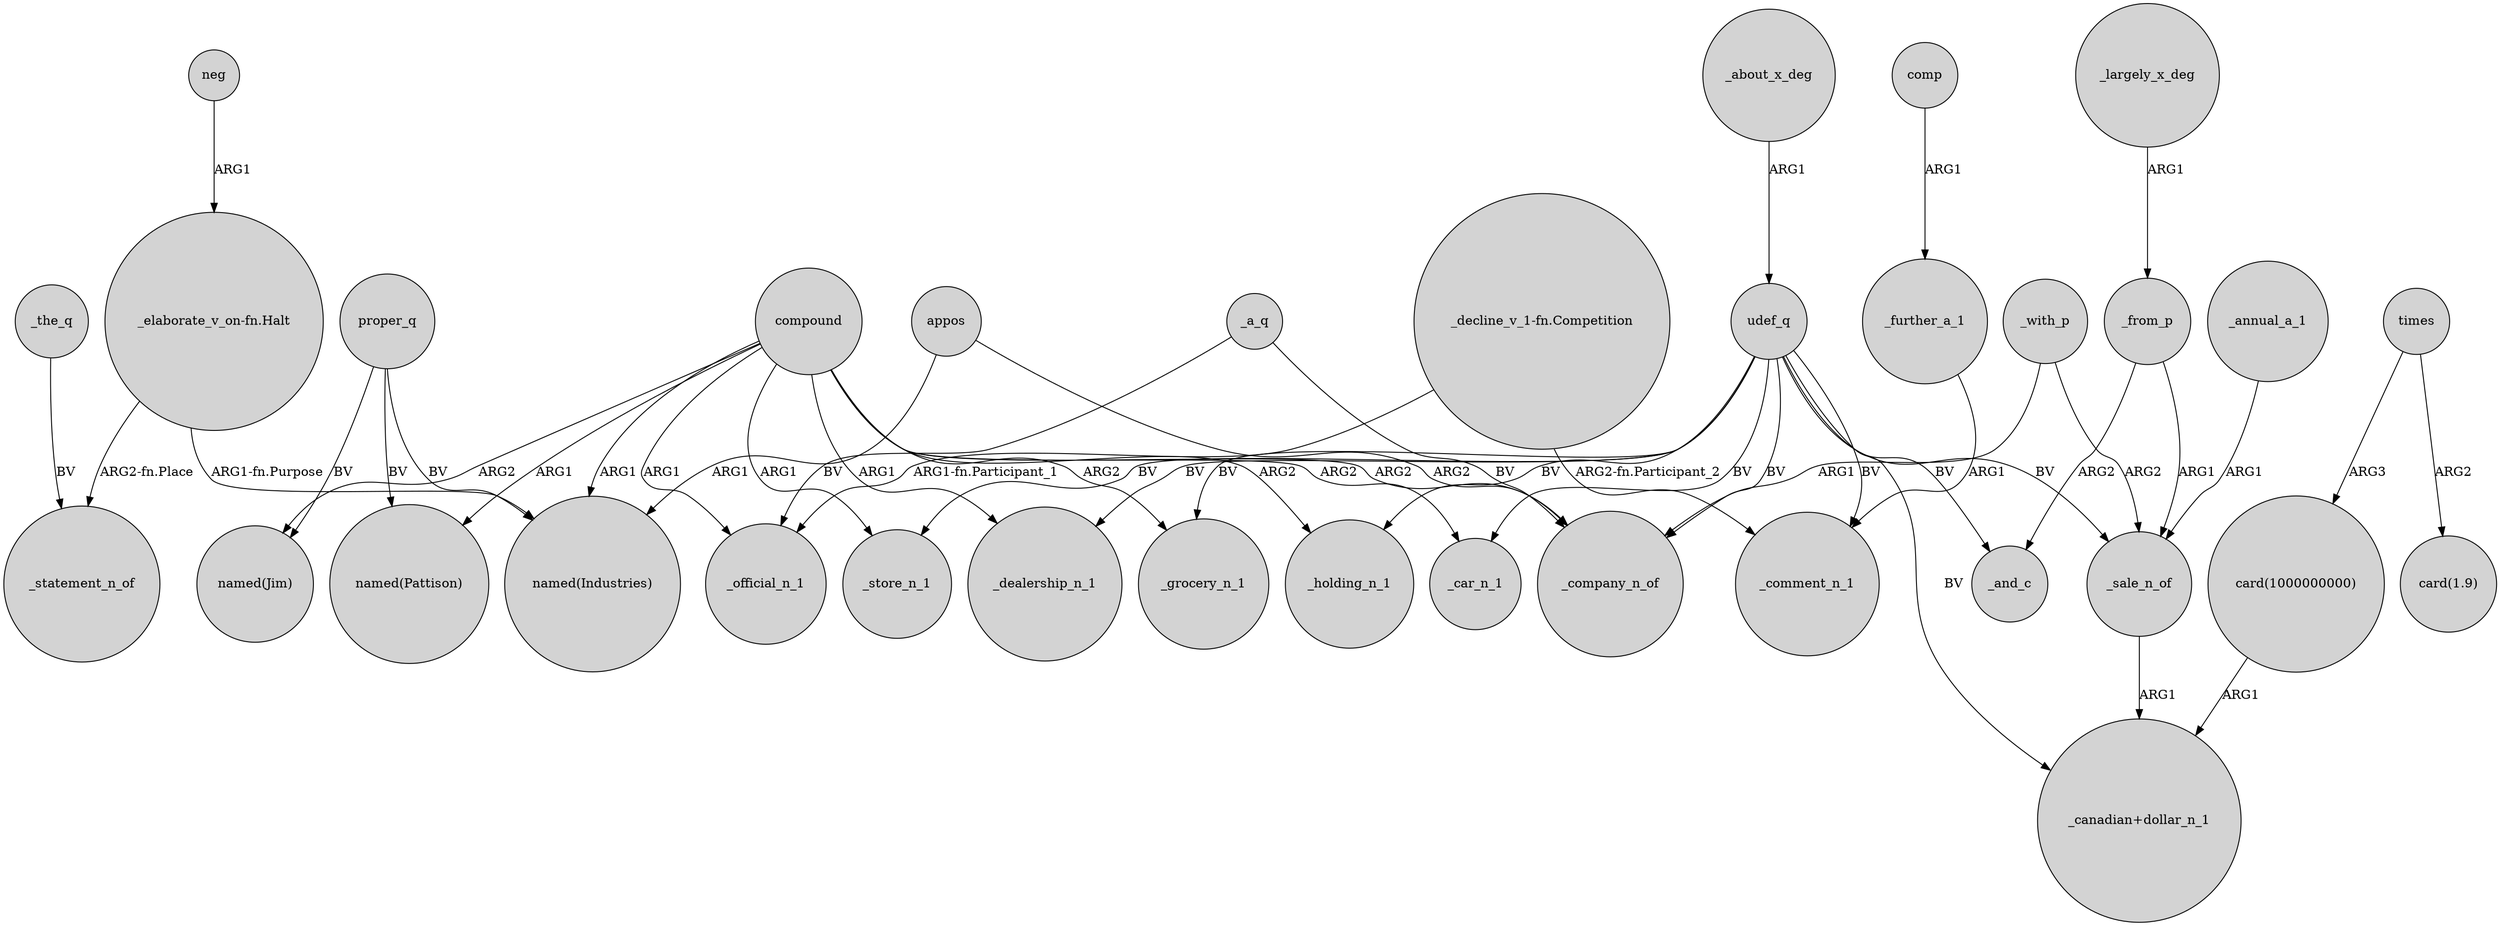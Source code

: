 digraph {
	node [shape=circle style=filled]
	"_decline_v_1-fn.Competition" -> _official_n_1 [label="ARG1-fn.Participant_1"]
	compound -> "named(Jim)" [label=ARG2]
	compound -> _grocery_n_1 [label=ARG2]
	proper_q -> "named(Industries)" [label=BV]
	proper_q -> "named(Jim)" [label=BV]
	"_elaborate_v_on-fn.Halt" -> _statement_n_of [label="ARG2-fn.Place"]
	udef_q -> _grocery_n_1 [label=BV]
	udef_q -> _dealership_n_1 [label=BV]
	udef_q -> _holding_n_1 [label=BV]
	_a_q -> _official_n_1 [label=BV]
	compound -> "named(Industries)" [label=ARG1]
	_from_p -> _and_c [label=ARG2]
	"_decline_v_1-fn.Competition" -> _comment_n_1 [label="ARG2-fn.Participant_2"]
	_a_q -> _company_n_of [label=BV]
	"_elaborate_v_on-fn.Halt" -> "named(Industries)" [label="ARG1-fn.Purpose"]
	udef_q -> _sale_n_of [label=BV]
	_from_p -> _sale_n_of [label=ARG1]
	udef_q -> _and_c [label=BV]
	times -> "card(1000000000)" [label=ARG3]
	compound -> _company_n_of [label=ARG2]
	_annual_a_1 -> _sale_n_of [label=ARG1]
	_about_x_deg -> udef_q [label=ARG1]
	udef_q -> "_canadian+dollar_n_1" [label=BV]
	_with_p -> _sale_n_of [label=ARG2]
	neg -> "_elaborate_v_on-fn.Halt" [label=ARG1]
	_with_p -> _company_n_of [label=ARG1]
	compound -> _dealership_n_1 [label=ARG1]
	udef_q -> _store_n_1 [label=BV]
	"card(1000000000)" -> "_canadian+dollar_n_1" [label=ARG1]
	proper_q -> "named(Pattison)" [label=BV]
	compound -> _car_n_1 [label=ARG2]
	compound -> _holding_n_1 [label=ARG2]
	_sale_n_of -> "_canadian+dollar_n_1" [label=ARG1]
	udef_q -> _company_n_of [label=BV]
	times -> "card(1.9)" [label=ARG2]
	compound -> _official_n_1 [label=ARG1]
	udef_q -> _car_n_1 [label=BV]
	_further_a_1 -> _comment_n_1 [label=ARG1]
	compound -> _store_n_1 [label=ARG1]
	_largely_x_deg -> _from_p [label=ARG1]
	appos -> "named(Industries)" [label=ARG1]
	_the_q -> _statement_n_of [label=BV]
	compound -> "named(Pattison)" [label=ARG1]
	appos -> _company_n_of [label=ARG2]
	comp -> _further_a_1 [label=ARG1]
	udef_q -> _comment_n_1 [label=BV]
}
